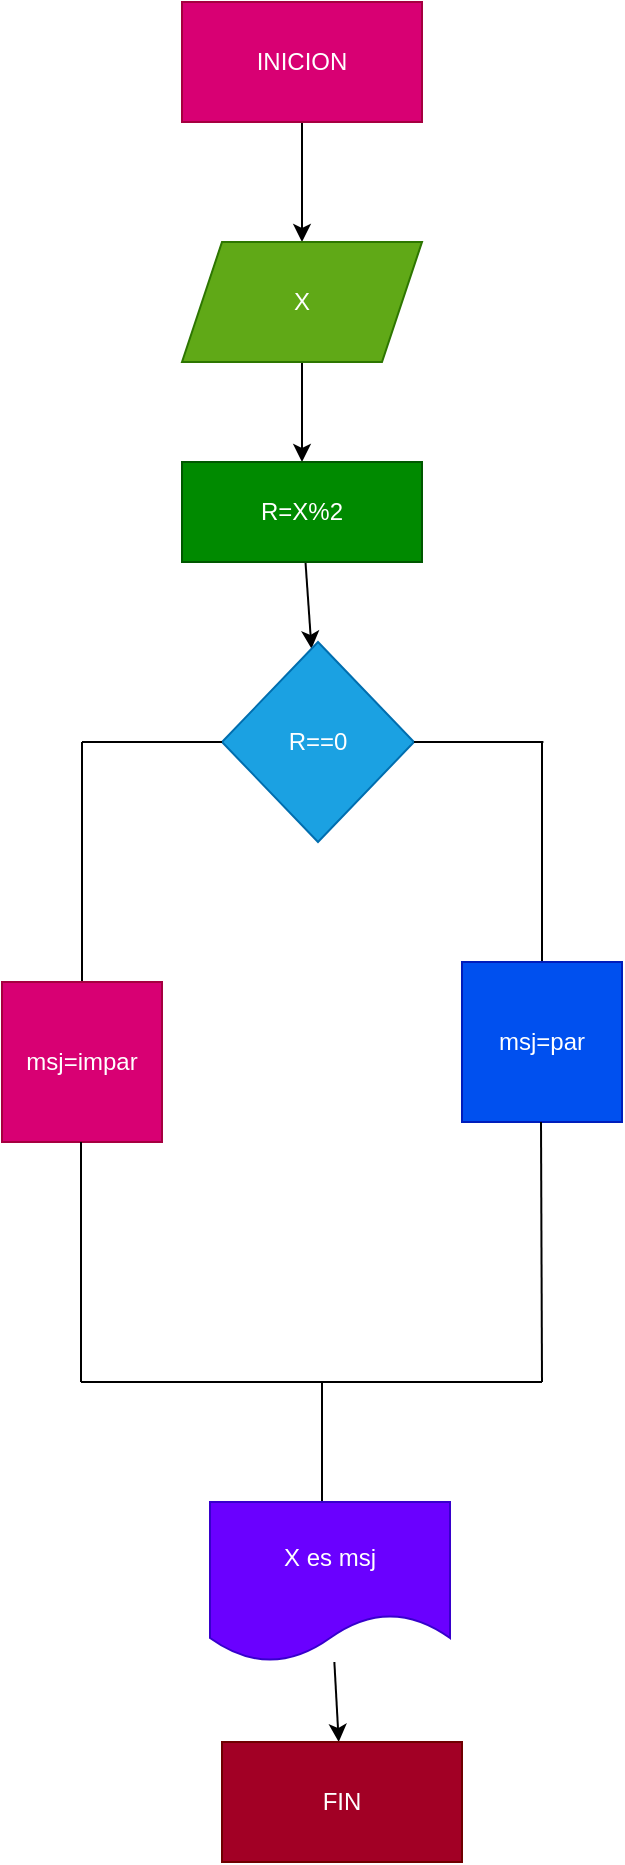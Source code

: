 <mxfile>
    <diagram id="XVWGKb20l6cQ6qZvwmKt" name="Página-1">
        <mxGraphModel dx="915" dy="536" grid="1" gridSize="10" guides="1" tooltips="1" connect="1" arrows="1" fold="1" page="1" pageScale="1" pageWidth="827" pageHeight="1169" math="0" shadow="0">
            <root>
                <mxCell id="0"/>
                <mxCell id="1" parent="0"/>
                <mxCell id="7" value="" style="edgeStyle=none;html=1;" edge="1" parent="1" source="5" target="6">
                    <mxGeometry relative="1" as="geometry"/>
                </mxCell>
                <mxCell id="5" value="INICION" style="rounded=0;whiteSpace=wrap;html=1;fillColor=#d80073;fontColor=#ffffff;strokeColor=#A50040;" vertex="1" parent="1">
                    <mxGeometry x="320" y="130" width="120" height="60" as="geometry"/>
                </mxCell>
                <mxCell id="9" value="" style="edgeStyle=none;html=1;" edge="1" parent="1" source="6" target="8">
                    <mxGeometry relative="1" as="geometry"/>
                </mxCell>
                <mxCell id="6" value="X" style="shape=parallelogram;perimeter=parallelogramPerimeter;whiteSpace=wrap;html=1;fixedSize=1;fillColor=#60a917;fontColor=#ffffff;strokeColor=#2D7600;" vertex="1" parent="1">
                    <mxGeometry x="320" y="250" width="120" height="60" as="geometry"/>
                </mxCell>
                <mxCell id="11" value="" style="edgeStyle=none;html=1;" edge="1" parent="1" source="8" target="10">
                    <mxGeometry relative="1" as="geometry"/>
                </mxCell>
                <mxCell id="8" value="R=X%2" style="rounded=0;whiteSpace=wrap;html=1;fillColor=#008a00;fontColor=#ffffff;strokeColor=#005700;" vertex="1" parent="1">
                    <mxGeometry x="320" y="360" width="120" height="50" as="geometry"/>
                </mxCell>
                <mxCell id="10" value="R==0" style="rhombus;whiteSpace=wrap;html=1;fillColor=#1ba1e2;fontColor=#ffffff;strokeColor=#006EAF;" vertex="1" parent="1">
                    <mxGeometry x="340" y="450" width="96" height="100" as="geometry"/>
                </mxCell>
                <mxCell id="13" value="" style="endArrow=none;html=1;" edge="1" parent="1" source="10">
                    <mxGeometry width="50" height="50" relative="1" as="geometry">
                        <mxPoint x="430" y="550" as="sourcePoint"/>
                        <mxPoint x="500.711" y="500" as="targetPoint"/>
                    </mxGeometry>
                </mxCell>
                <mxCell id="14" value="" style="endArrow=none;html=1;" edge="1" parent="1">
                    <mxGeometry width="50" height="50" relative="1" as="geometry">
                        <mxPoint x="500" y="610" as="sourcePoint"/>
                        <mxPoint x="500" y="500" as="targetPoint"/>
                        <Array as="points">
                            <mxPoint x="500" y="610"/>
                        </Array>
                    </mxGeometry>
                </mxCell>
                <mxCell id="15" value="" style="endArrow=none;html=1;" edge="1" parent="1" source="10">
                    <mxGeometry width="50" height="50" relative="1" as="geometry">
                        <mxPoint x="263.289" y="550" as="sourcePoint"/>
                        <mxPoint x="270" y="500" as="targetPoint"/>
                    </mxGeometry>
                </mxCell>
                <mxCell id="16" value="" style="endArrow=none;html=1;" edge="1" parent="1">
                    <mxGeometry width="50" height="50" relative="1" as="geometry">
                        <mxPoint x="270" y="620" as="sourcePoint"/>
                        <mxPoint x="270" y="500" as="targetPoint"/>
                        <Array as="points">
                            <mxPoint x="270" y="570"/>
                        </Array>
                    </mxGeometry>
                </mxCell>
                <mxCell id="17" value="msj=impar" style="whiteSpace=wrap;html=1;aspect=fixed;fillColor=#d80073;fontColor=#ffffff;strokeColor=#A50040;" vertex="1" parent="1">
                    <mxGeometry x="230" y="620" width="80" height="80" as="geometry"/>
                </mxCell>
                <mxCell id="19" value="msj=par" style="whiteSpace=wrap;html=1;aspect=fixed;fillColor=#0050ef;fontColor=#ffffff;strokeColor=#001DBC;" vertex="1" parent="1">
                    <mxGeometry x="460" y="610" width="80" height="80" as="geometry"/>
                </mxCell>
                <mxCell id="20" value="" style="endArrow=none;html=1;" edge="1" parent="1">
                    <mxGeometry width="50" height="50" relative="1" as="geometry">
                        <mxPoint x="269.5" y="820" as="sourcePoint"/>
                        <mxPoint x="269.5" y="700" as="targetPoint"/>
                    </mxGeometry>
                </mxCell>
                <mxCell id="21" value="" style="endArrow=none;html=1;" edge="1" parent="1">
                    <mxGeometry width="50" height="50" relative="1" as="geometry">
                        <mxPoint x="500" y="820" as="sourcePoint"/>
                        <mxPoint x="499.5" y="690" as="targetPoint"/>
                    </mxGeometry>
                </mxCell>
                <mxCell id="22" value="" style="endArrow=none;html=1;" edge="1" parent="1">
                    <mxGeometry width="50" height="50" relative="1" as="geometry">
                        <mxPoint x="500" y="820" as="sourcePoint"/>
                        <mxPoint x="269.5" y="820" as="targetPoint"/>
                    </mxGeometry>
                </mxCell>
                <mxCell id="23" value="" style="endArrow=none;html=1;" edge="1" parent="1">
                    <mxGeometry width="50" height="50" relative="1" as="geometry">
                        <mxPoint x="390" y="880" as="sourcePoint"/>
                        <mxPoint x="390" y="820" as="targetPoint"/>
                    </mxGeometry>
                </mxCell>
                <mxCell id="26" value="" style="edgeStyle=none;html=1;" edge="1" parent="1" source="24" target="25">
                    <mxGeometry relative="1" as="geometry"/>
                </mxCell>
                <mxCell id="24" value="X es msj" style="shape=document;whiteSpace=wrap;html=1;boundedLbl=1;fillColor=#6a00ff;fontColor=#ffffff;strokeColor=#3700CC;" vertex="1" parent="1">
                    <mxGeometry x="334" y="880" width="120" height="80" as="geometry"/>
                </mxCell>
                <mxCell id="25" value="FIN" style="rounded=0;whiteSpace=wrap;html=1;fillColor=#a20025;fontColor=#ffffff;strokeColor=#6F0000;" vertex="1" parent="1">
                    <mxGeometry x="340" y="1000" width="120" height="60" as="geometry"/>
                </mxCell>
            </root>
        </mxGraphModel>
    </diagram>
</mxfile>